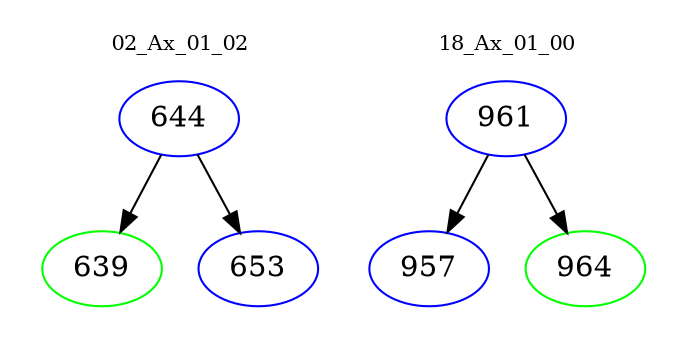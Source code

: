 digraph{
subgraph cluster_0 {
color = white
label = "02_Ax_01_02";
fontsize=10;
T0_644 [label="644", color="blue"]
T0_644 -> T0_639 [color="black"]
T0_639 [label="639", color="green"]
T0_644 -> T0_653 [color="black"]
T0_653 [label="653", color="blue"]
}
subgraph cluster_1 {
color = white
label = "18_Ax_01_00";
fontsize=10;
T1_961 [label="961", color="blue"]
T1_961 -> T1_957 [color="black"]
T1_957 [label="957", color="blue"]
T1_961 -> T1_964 [color="black"]
T1_964 [label="964", color="green"]
}
}
